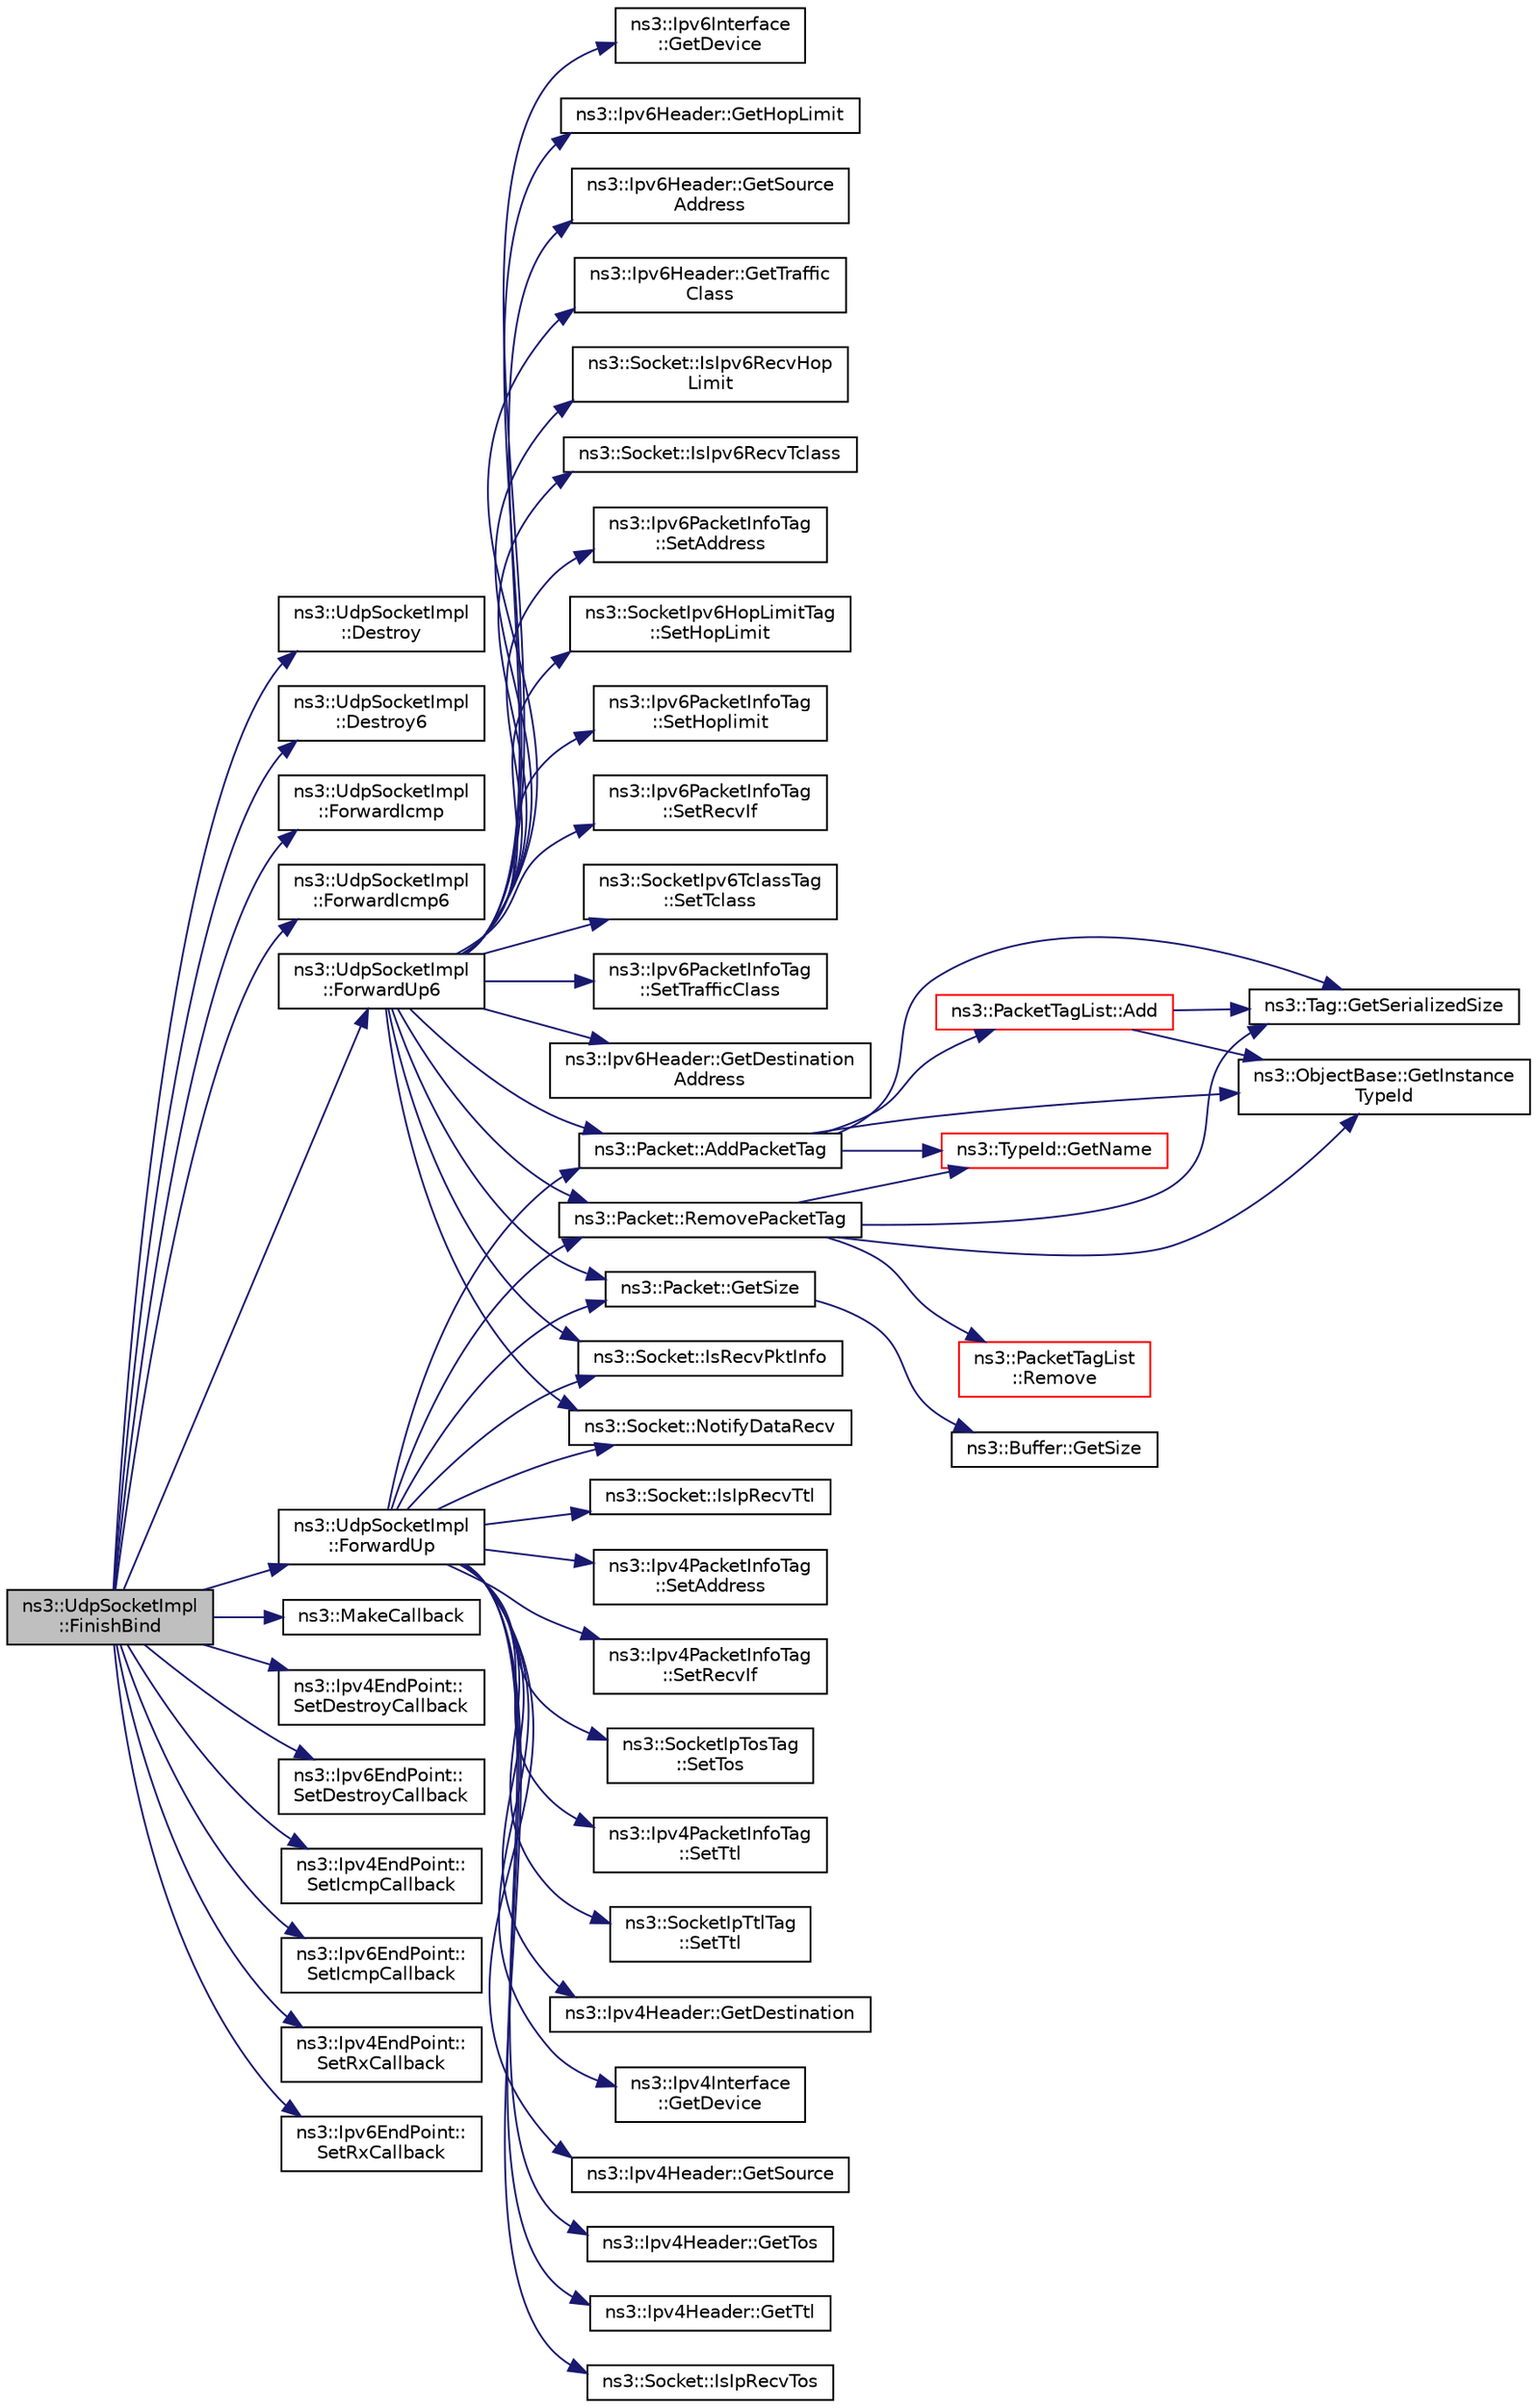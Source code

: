 digraph "ns3::UdpSocketImpl::FinishBind"
{
 // LATEX_PDF_SIZE
  edge [fontname="Helvetica",fontsize="10",labelfontname="Helvetica",labelfontsize="10"];
  node [fontname="Helvetica",fontsize="10",shape=record];
  rankdir="LR";
  Node1 [label="ns3::UdpSocketImpl\l::FinishBind",height=0.2,width=0.4,color="black", fillcolor="grey75", style="filled", fontcolor="black",tooltip="Finish the binding process."];
  Node1 -> Node2 [color="midnightblue",fontsize="10",style="solid",fontname="Helvetica"];
  Node2 [label="ns3::UdpSocketImpl\l::Destroy",height=0.2,width=0.4,color="black", fillcolor="white", style="filled",URL="$classns3_1_1_udp_socket_impl.html#ab0f9092f8f28c5d246cae63476215fc8",tooltip="Kill this socket by zeroing its attributes (IPv4)"];
  Node1 -> Node3 [color="midnightblue",fontsize="10",style="solid",fontname="Helvetica"];
  Node3 [label="ns3::UdpSocketImpl\l::Destroy6",height=0.2,width=0.4,color="black", fillcolor="white", style="filled",URL="$classns3_1_1_udp_socket_impl.html#a40198099b528e0edbcfa323287c676bd",tooltip="Kill this socket by zeroing its attributes (IPv6)"];
  Node1 -> Node4 [color="midnightblue",fontsize="10",style="solid",fontname="Helvetica"];
  Node4 [label="ns3::UdpSocketImpl\l::ForwardIcmp",height=0.2,width=0.4,color="black", fillcolor="white", style="filled",URL="$classns3_1_1_udp_socket_impl.html#a2f67e00e32fdb33ad58e1f429377a130",tooltip="Called by the L3 protocol when it received an ICMP packet to pass on to TCP."];
  Node1 -> Node5 [color="midnightblue",fontsize="10",style="solid",fontname="Helvetica"];
  Node5 [label="ns3::UdpSocketImpl\l::ForwardIcmp6",height=0.2,width=0.4,color="black", fillcolor="white", style="filled",URL="$classns3_1_1_udp_socket_impl.html#af83861011e4674d8f4c31b13f78c2204",tooltip="Called by the L3 protocol when it received an ICMPv6 packet to pass on to TCP."];
  Node1 -> Node6 [color="midnightblue",fontsize="10",style="solid",fontname="Helvetica"];
  Node6 [label="ns3::UdpSocketImpl\l::ForwardUp",height=0.2,width=0.4,color="black", fillcolor="white", style="filled",URL="$classns3_1_1_udp_socket_impl.html#ac7ad1051f59ee35a9083a457bd6c5642",tooltip="Called by the L3 protocol when it received a packet to pass on to TCP."];
  Node6 -> Node7 [color="midnightblue",fontsize="10",style="solid",fontname="Helvetica"];
  Node7 [label="ns3::Packet::AddPacketTag",height=0.2,width=0.4,color="black", fillcolor="white", style="filled",URL="$classns3_1_1_packet.html#ac4a6bcd77e58bdc14c42a7d572d66cc9",tooltip="Add a packet tag."];
  Node7 -> Node8 [color="midnightblue",fontsize="10",style="solid",fontname="Helvetica"];
  Node8 [label="ns3::PacketTagList::Add",height=0.2,width=0.4,color="red", fillcolor="white", style="filled",URL="$classns3_1_1_packet_tag_list.html#af0d2442e29d24184d7c439f69977fbad",tooltip="Add a tag to the head of this branch."];
  Node8 -> Node11 [color="midnightblue",fontsize="10",style="solid",fontname="Helvetica"];
  Node11 [label="ns3::ObjectBase::GetInstance\lTypeId",height=0.2,width=0.4,color="black", fillcolor="white", style="filled",URL="$classns3_1_1_object_base.html#abe5b43a6f5b99a92a4c3122db31f06fb",tooltip="Get the most derived TypeId for this Object."];
  Node8 -> Node12 [color="midnightblue",fontsize="10",style="solid",fontname="Helvetica"];
  Node12 [label="ns3::Tag::GetSerializedSize",height=0.2,width=0.4,color="black", fillcolor="white", style="filled",URL="$classns3_1_1_tag.html#a01c8efdea943fd8cce2ef5d4d67eefa6",tooltip=" "];
  Node7 -> Node11 [color="midnightblue",fontsize="10",style="solid",fontname="Helvetica"];
  Node7 -> Node14 [color="midnightblue",fontsize="10",style="solid",fontname="Helvetica"];
  Node14 [label="ns3::TypeId::GetName",height=0.2,width=0.4,color="red", fillcolor="white", style="filled",URL="$classns3_1_1_type_id.html#abc4965475a579c2afdc668d7a7d58374",tooltip="Get the name."];
  Node7 -> Node12 [color="midnightblue",fontsize="10",style="solid",fontname="Helvetica"];
  Node6 -> Node18 [color="midnightblue",fontsize="10",style="solid",fontname="Helvetica"];
  Node18 [label="ns3::Ipv4Header::GetDestination",height=0.2,width=0.4,color="black", fillcolor="white", style="filled",URL="$classns3_1_1_ipv4_header.html#a85daf48f0effc6bce6cb5c66bf4e1576",tooltip=" "];
  Node6 -> Node19 [color="midnightblue",fontsize="10",style="solid",fontname="Helvetica"];
  Node19 [label="ns3::Ipv4Interface\l::GetDevice",height=0.2,width=0.4,color="black", fillcolor="white", style="filled",URL="$classns3_1_1_ipv4_interface.html#aa859c4d2ebd0f72bcc6897987a58f9b4",tooltip=" "];
  Node6 -> Node20 [color="midnightblue",fontsize="10",style="solid",fontname="Helvetica"];
  Node20 [label="ns3::Packet::GetSize",height=0.2,width=0.4,color="black", fillcolor="white", style="filled",URL="$classns3_1_1_packet.html#afff7cb1ff518ee6dc0d424e10a5ad6ec",tooltip="Returns the the size in bytes of the packet (including the zero-filled initial payload)."];
  Node20 -> Node21 [color="midnightblue",fontsize="10",style="solid",fontname="Helvetica"];
  Node21 [label="ns3::Buffer::GetSize",height=0.2,width=0.4,color="black", fillcolor="white", style="filled",URL="$classns3_1_1_buffer.html#a60c9172d2b102f8856c81b2126c8b209",tooltip=" "];
  Node6 -> Node22 [color="midnightblue",fontsize="10",style="solid",fontname="Helvetica"];
  Node22 [label="ns3::Ipv4Header::GetSource",height=0.2,width=0.4,color="black", fillcolor="white", style="filled",URL="$classns3_1_1_ipv4_header.html#a542b0328f3ab54ae39d56cdc24f8403f",tooltip=" "];
  Node6 -> Node23 [color="midnightblue",fontsize="10",style="solid",fontname="Helvetica"];
  Node23 [label="ns3::Ipv4Header::GetTos",height=0.2,width=0.4,color="black", fillcolor="white", style="filled",URL="$classns3_1_1_ipv4_header.html#a51afa1295a0623a9e7361e26f016d704",tooltip=" "];
  Node6 -> Node24 [color="midnightblue",fontsize="10",style="solid",fontname="Helvetica"];
  Node24 [label="ns3::Ipv4Header::GetTtl",height=0.2,width=0.4,color="black", fillcolor="white", style="filled",URL="$classns3_1_1_ipv4_header.html#afe6f7ea06ad04703c2f3cae02f2197c9",tooltip=" "];
  Node6 -> Node25 [color="midnightblue",fontsize="10",style="solid",fontname="Helvetica"];
  Node25 [label="ns3::Socket::IsIpRecvTos",height=0.2,width=0.4,color="black", fillcolor="white", style="filled",URL="$classns3_1_1_socket.html#a907e49e6bb665fc1dcdaf859f782a409",tooltip="Ask if the socket is currently passing information about IP Type of Service up the stack."];
  Node6 -> Node26 [color="midnightblue",fontsize="10",style="solid",fontname="Helvetica"];
  Node26 [label="ns3::Socket::IsIpRecvTtl",height=0.2,width=0.4,color="black", fillcolor="white", style="filled",URL="$classns3_1_1_socket.html#a18a566630cc91ffd03dee7d41689fa6a",tooltip="Ask if the socket is currently passing information about IP_TTL up the stack."];
  Node6 -> Node27 [color="midnightblue",fontsize="10",style="solid",fontname="Helvetica"];
  Node27 [label="ns3::Socket::IsRecvPktInfo",height=0.2,width=0.4,color="black", fillcolor="white", style="filled",URL="$classns3_1_1_socket.html#a41792c609bd95b5b8880c7ecba533e34",tooltip="Get status indicating whether enable/disable packet information to socket."];
  Node6 -> Node28 [color="midnightblue",fontsize="10",style="solid",fontname="Helvetica"];
  Node28 [label="ns3::Socket::NotifyDataRecv",height=0.2,width=0.4,color="black", fillcolor="white", style="filled",URL="$classns3_1_1_socket.html#a91fa3046bbd0a7644381f1d2481bdfef",tooltip="Notify through the callback (if set) that some data have been received."];
  Node6 -> Node29 [color="midnightblue",fontsize="10",style="solid",fontname="Helvetica"];
  Node29 [label="ns3::Packet::RemovePacketTag",height=0.2,width=0.4,color="black", fillcolor="white", style="filled",URL="$classns3_1_1_packet.html#a078fe922d976a417ab25ba2f3c2fd667",tooltip="Remove a packet tag."];
  Node29 -> Node11 [color="midnightblue",fontsize="10",style="solid",fontname="Helvetica"];
  Node29 -> Node14 [color="midnightblue",fontsize="10",style="solid",fontname="Helvetica"];
  Node29 -> Node12 [color="midnightblue",fontsize="10",style="solid",fontname="Helvetica"];
  Node29 -> Node30 [color="midnightblue",fontsize="10",style="solid",fontname="Helvetica"];
  Node30 [label="ns3::PacketTagList\l::Remove",height=0.2,width=0.4,color="red", fillcolor="white", style="filled",URL="$classns3_1_1_packet_tag_list.html#a043d984c546f67adc273448747784ee3",tooltip="Remove (the first instance of) tag from the list."];
  Node6 -> Node34 [color="midnightblue",fontsize="10",style="solid",fontname="Helvetica"];
  Node34 [label="ns3::Ipv4PacketInfoTag\l::SetAddress",height=0.2,width=0.4,color="black", fillcolor="white", style="filled",URL="$classns3_1_1_ipv4_packet_info_tag.html#a7f9e7a59857929c135cec602da7243a7",tooltip="Set the tag's address."];
  Node6 -> Node35 [color="midnightblue",fontsize="10",style="solid",fontname="Helvetica"];
  Node35 [label="ns3::Ipv4PacketInfoTag\l::SetRecvIf",height=0.2,width=0.4,color="black", fillcolor="white", style="filled",URL="$classns3_1_1_ipv4_packet_info_tag.html#a528562c576913273c1435f1e646ebaf7",tooltip="Set the tag's receiving interface."];
  Node6 -> Node36 [color="midnightblue",fontsize="10",style="solid",fontname="Helvetica"];
  Node36 [label="ns3::SocketIpTosTag\l::SetTos",height=0.2,width=0.4,color="black", fillcolor="white", style="filled",URL="$classns3_1_1_socket_ip_tos_tag.html#a9cd4bdabf70e52ebd36062461c743cd7",tooltip="Set the tag's TOS."];
  Node6 -> Node37 [color="midnightblue",fontsize="10",style="solid",fontname="Helvetica"];
  Node37 [label="ns3::Ipv4PacketInfoTag\l::SetTtl",height=0.2,width=0.4,color="black", fillcolor="white", style="filled",URL="$classns3_1_1_ipv4_packet_info_tag.html#ab487034b85e40e0497f479cd1d2d3c06",tooltip="Set the tag's Time to Live Implemented, but not used in the stack yet."];
  Node6 -> Node38 [color="midnightblue",fontsize="10",style="solid",fontname="Helvetica"];
  Node38 [label="ns3::SocketIpTtlTag\l::SetTtl",height=0.2,width=0.4,color="black", fillcolor="white", style="filled",URL="$classns3_1_1_socket_ip_ttl_tag.html#a48f236b4dde3533b9ab16372cf6c5237",tooltip="Set the tag's TTL."];
  Node1 -> Node39 [color="midnightblue",fontsize="10",style="solid",fontname="Helvetica"];
  Node39 [label="ns3::UdpSocketImpl\l::ForwardUp6",height=0.2,width=0.4,color="black", fillcolor="white", style="filled",URL="$classns3_1_1_udp_socket_impl.html#a1550f484c8c62c215a44e8c13694986b",tooltip="Called by the L3 protocol when it received a packet to pass on to TCP."];
  Node39 -> Node7 [color="midnightblue",fontsize="10",style="solid",fontname="Helvetica"];
  Node39 -> Node40 [color="midnightblue",fontsize="10",style="solid",fontname="Helvetica"];
  Node40 [label="ns3::Ipv6Header::GetDestination\lAddress",height=0.2,width=0.4,color="black", fillcolor="white", style="filled",URL="$classns3_1_1_ipv6_header.html#a6f1681b5e31c57029b95255dc7553cb5",tooltip="Get the \"Destination address\" field."];
  Node39 -> Node41 [color="midnightblue",fontsize="10",style="solid",fontname="Helvetica"];
  Node41 [label="ns3::Ipv6Interface\l::GetDevice",height=0.2,width=0.4,color="black", fillcolor="white", style="filled",URL="$classns3_1_1_ipv6_interface.html#ae48d61d8e995e585a74050d78455bac7",tooltip="Get the NetDevice."];
  Node39 -> Node42 [color="midnightblue",fontsize="10",style="solid",fontname="Helvetica"];
  Node42 [label="ns3::Ipv6Header::GetHopLimit",height=0.2,width=0.4,color="black", fillcolor="white", style="filled",URL="$classns3_1_1_ipv6_header.html#a0ec7b78e38a485f6d26d59018958db7c",tooltip="Get the \"Hop limit\" field (TTL)."];
  Node39 -> Node20 [color="midnightblue",fontsize="10",style="solid",fontname="Helvetica"];
  Node39 -> Node43 [color="midnightblue",fontsize="10",style="solid",fontname="Helvetica"];
  Node43 [label="ns3::Ipv6Header::GetSource\lAddress",height=0.2,width=0.4,color="black", fillcolor="white", style="filled",URL="$classns3_1_1_ipv6_header.html#a07d13db76e48e50eb613d69ae46c2ab0",tooltip="Get the \"Source address\" field."];
  Node39 -> Node44 [color="midnightblue",fontsize="10",style="solid",fontname="Helvetica"];
  Node44 [label="ns3::Ipv6Header::GetTraffic\lClass",height=0.2,width=0.4,color="black", fillcolor="white", style="filled",URL="$classns3_1_1_ipv6_header.html#a79ba3e1ef4dbd5444c4182ab6422d1e5",tooltip="Get the \"Traffic class\" field."];
  Node39 -> Node45 [color="midnightblue",fontsize="10",style="solid",fontname="Helvetica"];
  Node45 [label="ns3::Socket::IsIpv6RecvHop\lLimit",height=0.2,width=0.4,color="black", fillcolor="white", style="filled",URL="$classns3_1_1_socket.html#a55eb78d4ee276dcf3d6bfde429b05cc6",tooltip="Ask if the socket is currently passing information about IPv6 Hop Limit up the stack."];
  Node39 -> Node46 [color="midnightblue",fontsize="10",style="solid",fontname="Helvetica"];
  Node46 [label="ns3::Socket::IsIpv6RecvTclass",height=0.2,width=0.4,color="black", fillcolor="white", style="filled",URL="$classns3_1_1_socket.html#a639808b96ca01010098cc7338445a03f",tooltip="Ask if the socket is currently passing information about IPv6 Traffic Class up the stack."];
  Node39 -> Node27 [color="midnightblue",fontsize="10",style="solid",fontname="Helvetica"];
  Node39 -> Node28 [color="midnightblue",fontsize="10",style="solid",fontname="Helvetica"];
  Node39 -> Node29 [color="midnightblue",fontsize="10",style="solid",fontname="Helvetica"];
  Node39 -> Node47 [color="midnightblue",fontsize="10",style="solid",fontname="Helvetica"];
  Node47 [label="ns3::Ipv6PacketInfoTag\l::SetAddress",height=0.2,width=0.4,color="black", fillcolor="white", style="filled",URL="$classns3_1_1_ipv6_packet_info_tag.html#afaf59238457a2871401ff8b2bd487ed7",tooltip="Set the tag's address."];
  Node39 -> Node48 [color="midnightblue",fontsize="10",style="solid",fontname="Helvetica"];
  Node48 [label="ns3::SocketIpv6HopLimitTag\l::SetHopLimit",height=0.2,width=0.4,color="black", fillcolor="white", style="filled",URL="$classns3_1_1_socket_ipv6_hop_limit_tag.html#a788df60ac4c987e997e15ba8cb691b60",tooltip="Set the tag's Hop Limit."];
  Node39 -> Node49 [color="midnightblue",fontsize="10",style="solid",fontname="Helvetica"];
  Node49 [label="ns3::Ipv6PacketInfoTag\l::SetHoplimit",height=0.2,width=0.4,color="black", fillcolor="white", style="filled",URL="$classns3_1_1_ipv6_packet_info_tag.html#ab325a17e8b1fc49ee64fcc1a20a8a6bb",tooltip="Set the tag's Hop Limit."];
  Node39 -> Node50 [color="midnightblue",fontsize="10",style="solid",fontname="Helvetica"];
  Node50 [label="ns3::Ipv6PacketInfoTag\l::SetRecvIf",height=0.2,width=0.4,color="black", fillcolor="white", style="filled",URL="$classns3_1_1_ipv6_packet_info_tag.html#aa59d4947709a0e6b92f19fb2c8b4ca8b",tooltip="Set the tag's receiving interface."];
  Node39 -> Node51 [color="midnightblue",fontsize="10",style="solid",fontname="Helvetica"];
  Node51 [label="ns3::SocketIpv6TclassTag\l::SetTclass",height=0.2,width=0.4,color="black", fillcolor="white", style="filled",URL="$classns3_1_1_socket_ipv6_tclass_tag.html#aee319e224e59778f2195f7b3819aa40f",tooltip="Set the tag's Tclass."];
  Node39 -> Node52 [color="midnightblue",fontsize="10",style="solid",fontname="Helvetica"];
  Node52 [label="ns3::Ipv6PacketInfoTag\l::SetTrafficClass",height=0.2,width=0.4,color="black", fillcolor="white", style="filled",URL="$classns3_1_1_ipv6_packet_info_tag.html#a0499ba3f42d0b03105d029c0d4404bcb",tooltip="Set the tag's Traffic Class."];
  Node1 -> Node53 [color="midnightblue",fontsize="10",style="solid",fontname="Helvetica"];
  Node53 [label="ns3::MakeCallback",height=0.2,width=0.4,color="black", fillcolor="white", style="filled",URL="$namespacens3.html#af1dde3c04374147fca0cfe3b0766d664",tooltip="Build Callbacks for class method members which take varying numbers of arguments and potentially retu..."];
  Node1 -> Node54 [color="midnightblue",fontsize="10",style="solid",fontname="Helvetica"];
  Node54 [label="ns3::Ipv4EndPoint::\lSetDestroyCallback",height=0.2,width=0.4,color="black", fillcolor="white", style="filled",URL="$classns3_1_1_ipv4_end_point.html#a19ec16d98c501d3684e6549d7296ea0a",tooltip="Set the default destroy callback."];
  Node1 -> Node55 [color="midnightblue",fontsize="10",style="solid",fontname="Helvetica"];
  Node55 [label="ns3::Ipv6EndPoint::\lSetDestroyCallback",height=0.2,width=0.4,color="black", fillcolor="white", style="filled",URL="$classns3_1_1_ipv6_end_point.html#af2922ef8f9f9ead0a2604c8391e90328",tooltip="Set the default destroy callback."];
  Node1 -> Node56 [color="midnightblue",fontsize="10",style="solid",fontname="Helvetica"];
  Node56 [label="ns3::Ipv4EndPoint::\lSetIcmpCallback",height=0.2,width=0.4,color="black", fillcolor="white", style="filled",URL="$classns3_1_1_ipv4_end_point.html#a96d3a484480565a8f7444eae41caa4b4",tooltip="Set the ICMP callback."];
  Node1 -> Node57 [color="midnightblue",fontsize="10",style="solid",fontname="Helvetica"];
  Node57 [label="ns3::Ipv6EndPoint::\lSetIcmpCallback",height=0.2,width=0.4,color="black", fillcolor="white", style="filled",URL="$classns3_1_1_ipv6_end_point.html#a482f65430f138b5780bb063bc716c514",tooltip="Set the ICMP callback."];
  Node1 -> Node58 [color="midnightblue",fontsize="10",style="solid",fontname="Helvetica"];
  Node58 [label="ns3::Ipv4EndPoint::\lSetRxCallback",height=0.2,width=0.4,color="black", fillcolor="white", style="filled",URL="$classns3_1_1_ipv4_end_point.html#abf5a10aadc249f2ce275cad9bb26322d",tooltip="Set the reception callback."];
  Node1 -> Node59 [color="midnightblue",fontsize="10",style="solid",fontname="Helvetica"];
  Node59 [label="ns3::Ipv6EndPoint::\lSetRxCallback",height=0.2,width=0.4,color="black", fillcolor="white", style="filled",URL="$classns3_1_1_ipv6_end_point.html#adec9357acb2821c4bba0222bcc5638f1",tooltip="Set the reception callback."];
}
